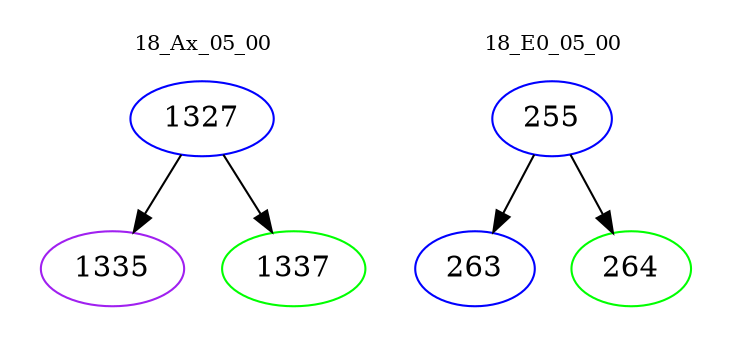 digraph{
subgraph cluster_0 {
color = white
label = "18_Ax_05_00";
fontsize=10;
T0_1327 [label="1327", color="blue"]
T0_1327 -> T0_1335 [color="black"]
T0_1335 [label="1335", color="purple"]
T0_1327 -> T0_1337 [color="black"]
T0_1337 [label="1337", color="green"]
}
subgraph cluster_1 {
color = white
label = "18_E0_05_00";
fontsize=10;
T1_255 [label="255", color="blue"]
T1_255 -> T1_263 [color="black"]
T1_263 [label="263", color="blue"]
T1_255 -> T1_264 [color="black"]
T1_264 [label="264", color="green"]
}
}
